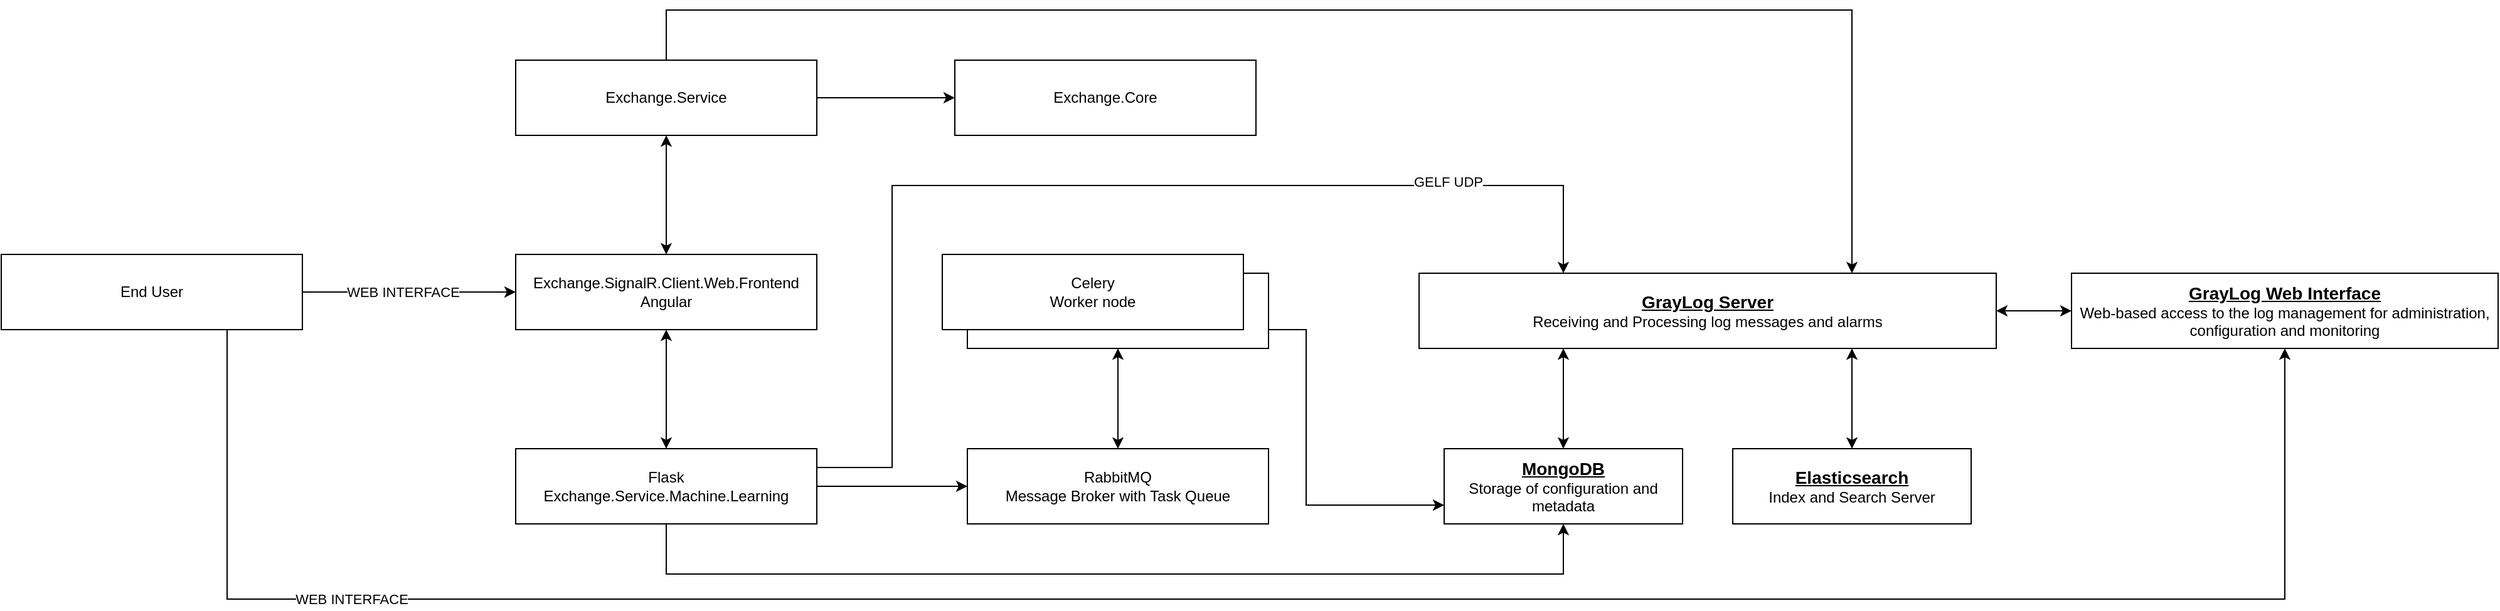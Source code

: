 <mxfile version="13.7.9" type="device"><diagram id="4wHmKH1jfRPe5PwltQVk" name="Page-1"><mxGraphModel dx="269" dy="599" grid="1" gridSize="10" guides="1" tooltips="1" connect="1" arrows="1" fold="1" page="1" pageScale="1" pageWidth="1100" pageHeight="850" math="0" shadow="0"><root><mxCell id="0"/><mxCell id="1" parent="0"/><mxCell id="D98dkJY_ZzgkYuAoehZo-2" value="Exchange.Core" style="rounded=0;whiteSpace=wrap;html=1;" parent="1" vertex="1"><mxGeometry x="780" y="270" width="240" height="60" as="geometry"/></mxCell><mxCell id="DO2cNR-qaMZRAeOxRxiE-21" style="edgeStyle=none;rounded=0;orthogonalLoop=1;jettySize=auto;html=1;exitX=1;exitY=0.5;exitDx=0;exitDy=0;startArrow=none;startFill=0;endArrow=classic;endFill=1;" parent="1" source="D98dkJY_ZzgkYuAoehZo-3" target="D98dkJY_ZzgkYuAoehZo-2" edge="1"><mxGeometry relative="1" as="geometry"/></mxCell><mxCell id="DO2cNR-qaMZRAeOxRxiE-22" style="edgeStyle=none;rounded=0;orthogonalLoop=1;jettySize=auto;html=1;exitX=0.5;exitY=0;exitDx=0;exitDy=0;entryX=0.75;entryY=0;entryDx=0;entryDy=0;startArrow=none;startFill=0;endArrow=classic;endFill=1;" parent="1" source="D98dkJY_ZzgkYuAoehZo-3" target="pY-Q5Dyg6hZ1cuPDWRcl-1" edge="1"><mxGeometry relative="1" as="geometry"><Array as="points"><mxPoint x="550" y="230"/><mxPoint x="1495" y="230"/></Array></mxGeometry></mxCell><mxCell id="D98dkJY_ZzgkYuAoehZo-3" value="Exchange.Service" style="rounded=0;whiteSpace=wrap;html=1;" parent="1" vertex="1"><mxGeometry x="430" y="270" width="240" height="60" as="geometry"/></mxCell><mxCell id="DO2cNR-qaMZRAeOxRxiE-10" style="rounded=0;orthogonalLoop=1;jettySize=auto;html=1;entryX=0;entryY=0.5;entryDx=0;entryDy=0;startArrow=none;startFill=0;exitX=1;exitY=0.5;exitDx=0;exitDy=0;" parent="1" source="UlHJQf7M5AunlA9Anh3N-1" target="DO2cNR-qaMZRAeOxRxiE-7" edge="1"><mxGeometry relative="1" as="geometry"/></mxCell><mxCell id="DO2cNR-qaMZRAeOxRxiE-14" style="edgeStyle=none;rounded=0;orthogonalLoop=1;jettySize=auto;html=1;entryX=0.5;entryY=1;entryDx=0;entryDy=0;startArrow=none;startFill=0;endArrow=classic;endFill=1;" parent="1" source="UlHJQf7M5AunlA9Anh3N-1" target="DO2cNR-qaMZRAeOxRxiE-1" edge="1"><mxGeometry relative="1" as="geometry"><Array as="points"><mxPoint x="550" y="680"/><mxPoint x="1265" y="680"/></Array></mxGeometry></mxCell><mxCell id="DO2cNR-qaMZRAeOxRxiE-23" style="edgeStyle=none;rounded=0;orthogonalLoop=1;jettySize=auto;html=1;exitX=1;exitY=0.25;exitDx=0;exitDy=0;entryX=0.25;entryY=0;entryDx=0;entryDy=0;startArrow=none;startFill=0;endArrow=classic;endFill=1;" parent="1" source="UlHJQf7M5AunlA9Anh3N-1" target="pY-Q5Dyg6hZ1cuPDWRcl-1" edge="1"><mxGeometry relative="1" as="geometry"><Array as="points"><mxPoint x="730" y="595"/><mxPoint x="730" y="370"/><mxPoint x="1265" y="370"/></Array></mxGeometry></mxCell><mxCell id="tRBOYfQUebVgYxsJfJ5V-2" value="GELF UDP" style="edgeLabel;html=1;align=center;verticalAlign=middle;resizable=0;points=[];" parent="DO2cNR-qaMZRAeOxRxiE-23" vertex="1" connectable="0"><mxGeometry x="0.635" y="3" relative="1" as="geometry"><mxPoint as="offset"/></mxGeometry></mxCell><mxCell id="UlHJQf7M5AunlA9Anh3N-1" value="Flask&lt;br&gt;Exchange.Service.Machine.Learning" style="rounded=0;whiteSpace=wrap;html=1;" parent="1" vertex="1"><mxGeometry x="430" y="580" width="240" height="60" as="geometry"/></mxCell><mxCell id="DO2cNR-qaMZRAeOxRxiE-19" style="edgeStyle=none;rounded=0;orthogonalLoop=1;jettySize=auto;html=1;exitX=0.5;exitY=1;exitDx=0;exitDy=0;entryX=0.5;entryY=0;entryDx=0;entryDy=0;startArrow=classic;startFill=1;endArrow=classic;endFill=1;" parent="1" source="UlHJQf7M5AunlA9Anh3N-2" target="UlHJQf7M5AunlA9Anh3N-1" edge="1"><mxGeometry relative="1" as="geometry"/></mxCell><mxCell id="DO2cNR-qaMZRAeOxRxiE-20" style="edgeStyle=none;rounded=0;orthogonalLoop=1;jettySize=auto;html=1;exitX=0.5;exitY=0;exitDx=0;exitDy=0;entryX=0.5;entryY=1;entryDx=0;entryDy=0;startArrow=classic;startFill=1;endArrow=classic;endFill=1;" parent="1" source="UlHJQf7M5AunlA9Anh3N-2" target="D98dkJY_ZzgkYuAoehZo-3" edge="1"><mxGeometry relative="1" as="geometry"/></mxCell><mxCell id="UlHJQf7M5AunlA9Anh3N-2" value="Exchange.SignalR.Client.Web.Frontend&lt;br&gt;Angular" style="rounded=0;whiteSpace=wrap;html=1;" parent="1" vertex="1"><mxGeometry x="430" y="425" width="240" height="60" as="geometry"/></mxCell><mxCell id="DO2cNR-qaMZRAeOxRxiE-12" style="edgeStyle=none;rounded=0;orthogonalLoop=1;jettySize=auto;html=1;entryX=0.5;entryY=0;entryDx=0;entryDy=0;startArrow=classic;startFill=1;endArrow=classic;endFill=1;" parent="1" source="NEFdF9XSF7fS1SS1yIEb-1" target="DO2cNR-qaMZRAeOxRxiE-7" edge="1"><mxGeometry relative="1" as="geometry"/></mxCell><mxCell id="DO2cNR-qaMZRAeOxRxiE-13" style="edgeStyle=none;rounded=0;orthogonalLoop=1;jettySize=auto;html=1;exitX=1;exitY=0.75;exitDx=0;exitDy=0;entryX=0;entryY=0.75;entryDx=0;entryDy=0;startArrow=none;startFill=0;" parent="1" source="NEFdF9XSF7fS1SS1yIEb-1" target="DO2cNR-qaMZRAeOxRxiE-1" edge="1"><mxGeometry relative="1" as="geometry"><Array as="points"><mxPoint x="1060" y="485"/><mxPoint x="1060" y="625"/></Array></mxGeometry></mxCell><mxCell id="DO2cNR-qaMZRAeOxRxiE-5" style="rounded=0;orthogonalLoop=1;jettySize=auto;html=1;exitX=0.25;exitY=1;exitDx=0;exitDy=0;startArrow=classic;startFill=1;" parent="1" source="pY-Q5Dyg6hZ1cuPDWRcl-1" target="DO2cNR-qaMZRAeOxRxiE-1" edge="1"><mxGeometry relative="1" as="geometry"/></mxCell><mxCell id="pY-Q5Dyg6hZ1cuPDWRcl-1" value="&lt;b&gt;&lt;font style=&quot;font-size: 14px&quot;&gt;&lt;u&gt;GrayLog Server&lt;/u&gt;&lt;/font&gt;&lt;/b&gt;&lt;br&gt;Receiving and Processing log messages and alarms" style="rounded=0;whiteSpace=wrap;html=1;" parent="1" vertex="1"><mxGeometry x="1150" y="440" width="460" height="60" as="geometry"/></mxCell><mxCell id="DO2cNR-qaMZRAeOxRxiE-1" value="&lt;b&gt;&lt;u&gt;&lt;font style=&quot;font-size: 14px&quot;&gt;MongoDB&lt;/font&gt;&lt;/u&gt;&lt;/b&gt;&lt;br&gt;Storage of configuration and metadata" style="rounded=0;whiteSpace=wrap;html=1;" parent="1" vertex="1"><mxGeometry x="1170" y="580" width="190" height="60" as="geometry"/></mxCell><mxCell id="DO2cNR-qaMZRAeOxRxiE-6" style="edgeStyle=none;rounded=0;orthogonalLoop=1;jettySize=auto;html=1;entryX=0.75;entryY=1;entryDx=0;entryDy=0;startArrow=classic;startFill=1;" parent="1" source="DO2cNR-qaMZRAeOxRxiE-2" target="pY-Q5Dyg6hZ1cuPDWRcl-1" edge="1"><mxGeometry relative="1" as="geometry"/></mxCell><mxCell id="DO2cNR-qaMZRAeOxRxiE-2" value="&lt;b&gt;&lt;u&gt;&lt;font style=&quot;font-size: 14px&quot;&gt;Elasticsearch&lt;/font&gt;&lt;/u&gt;&lt;/b&gt;&lt;br&gt;Index and Search Server" style="rounded=0;whiteSpace=wrap;html=1;" parent="1" vertex="1"><mxGeometry x="1400" y="580" width="190" height="60" as="geometry"/></mxCell><mxCell id="DO2cNR-qaMZRAeOxRxiE-4" style="edgeStyle=orthogonalEdgeStyle;rounded=0;orthogonalLoop=1;jettySize=auto;html=1;exitX=0;exitY=0.5;exitDx=0;exitDy=0;startArrow=classic;startFill=1;" parent="1" source="DO2cNR-qaMZRAeOxRxiE-3" target="pY-Q5Dyg6hZ1cuPDWRcl-1" edge="1"><mxGeometry relative="1" as="geometry"/></mxCell><mxCell id="DO2cNR-qaMZRAeOxRxiE-3" value="&lt;b&gt;&lt;font style=&quot;font-size: 14px&quot;&gt;&lt;u&gt;GrayLog Web Interface&lt;/u&gt;&lt;/font&gt;&lt;/b&gt;&lt;br&gt;Web-based access to the log management for administration, configuration and monitoring" style="rounded=0;whiteSpace=wrap;html=1;" parent="1" vertex="1"><mxGeometry x="1670" y="440" width="340" height="60" as="geometry"/></mxCell><mxCell id="DO2cNR-qaMZRAeOxRxiE-7" value="RabbitMQ&lt;br&gt;Message Broker with Task Queue" style="rounded=0;whiteSpace=wrap;html=1;" parent="1" vertex="1"><mxGeometry x="790" y="580" width="240" height="60" as="geometry"/></mxCell><mxCell id="DO2cNR-qaMZRAeOxRxiE-16" value="" style="group" parent="1" vertex="1" connectable="0"><mxGeometry x="770" y="425" width="260" height="75" as="geometry"/></mxCell><mxCell id="NEFdF9XSF7fS1SS1yIEb-1" value="Celery&lt;br&gt;Worker node" style="rounded=0;whiteSpace=wrap;html=1;" parent="DO2cNR-qaMZRAeOxRxiE-16" vertex="1"><mxGeometry x="20" y="15" width="240" height="60" as="geometry"/></mxCell><mxCell id="DO2cNR-qaMZRAeOxRxiE-15" value="Celery&lt;br&gt;Worker node" style="rounded=0;whiteSpace=wrap;html=1;" parent="DO2cNR-qaMZRAeOxRxiE-16" vertex="1"><mxGeometry width="240" height="60" as="geometry"/></mxCell><mxCell id="DO2cNR-qaMZRAeOxRxiE-18" style="rounded=0;orthogonalLoop=1;jettySize=auto;html=1;entryX=0;entryY=0.5;entryDx=0;entryDy=0;startArrow=none;startFill=0;endArrow=classic;endFill=1;exitX=1;exitY=0.5;exitDx=0;exitDy=0;" parent="1" source="DO2cNR-qaMZRAeOxRxiE-17" target="UlHJQf7M5AunlA9Anh3N-2" edge="1"><mxGeometry relative="1" as="geometry"/></mxCell><mxCell id="tRBOYfQUebVgYxsJfJ5V-3" value="WEB INTERFACE" style="edgeLabel;html=1;align=center;verticalAlign=middle;resizable=0;points=[];" parent="DO2cNR-qaMZRAeOxRxiE-18" vertex="1" connectable="0"><mxGeometry x="-0.379" y="2" relative="1" as="geometry"><mxPoint x="27" y="2" as="offset"/></mxGeometry></mxCell><mxCell id="DO2cNR-qaMZRAeOxRxiE-17" value="End User" style="rounded=0;whiteSpace=wrap;html=1;" parent="1" vertex="1"><mxGeometry x="20" y="425" width="240" height="60" as="geometry"/></mxCell><mxCell id="tRBOYfQUebVgYxsJfJ5V-4" style="rounded=0;orthogonalLoop=1;jettySize=auto;html=1;entryX=0.5;entryY=1;entryDx=0;entryDy=0;startArrow=none;startFill=0;endArrow=classic;endFill=1;exitX=0.75;exitY=1;exitDx=0;exitDy=0;" parent="1" source="DO2cNR-qaMZRAeOxRxiE-17" target="DO2cNR-qaMZRAeOxRxiE-3" edge="1"><mxGeometry relative="1" as="geometry"><mxPoint x="270" y="465" as="sourcePoint"/><mxPoint x="440" y="465" as="targetPoint"/><Array as="points"><mxPoint x="200" y="700"/><mxPoint x="1840" y="700"/></Array></mxGeometry></mxCell><mxCell id="tRBOYfQUebVgYxsJfJ5V-5" value="WEB INTERFACE" style="edgeLabel;html=1;align=center;verticalAlign=middle;resizable=0;points=[];" parent="tRBOYfQUebVgYxsJfJ5V-4" vertex="1" connectable="0"><mxGeometry x="-0.379" y="2" relative="1" as="geometry"><mxPoint x="-323.82" y="2" as="offset"/></mxGeometry></mxCell></root></mxGraphModel></diagram></mxfile>